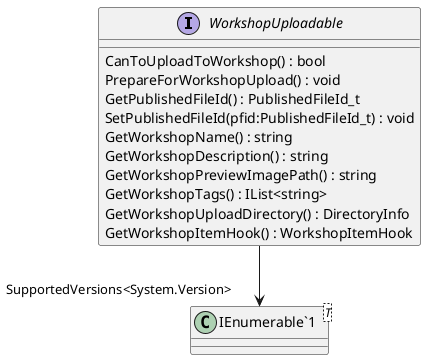 @startuml
interface WorkshopUploadable {
    CanToUploadToWorkshop() : bool
    PrepareForWorkshopUpload() : void
    GetPublishedFileId() : PublishedFileId_t
    SetPublishedFileId(pfid:PublishedFileId_t) : void
    GetWorkshopName() : string
    GetWorkshopDescription() : string
    GetWorkshopPreviewImagePath() : string
    GetWorkshopTags() : IList<string>
    GetWorkshopUploadDirectory() : DirectoryInfo
    GetWorkshopItemHook() : WorkshopItemHook
}
class "IEnumerable`1"<T> {
}
WorkshopUploadable --> "SupportedVersions<System.Version>" "IEnumerable`1"
@enduml
